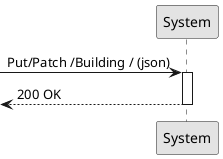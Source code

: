 @startuml
'http://plantuml.com/skinparam.html
skinparam monochrome true
skinparam packageStyle rect
skinparam shadowing false

participant System as route

-> route: Put/Patch /Building / (json)
activate route
  <-- route: 200 OK
  deactivate

@enduml